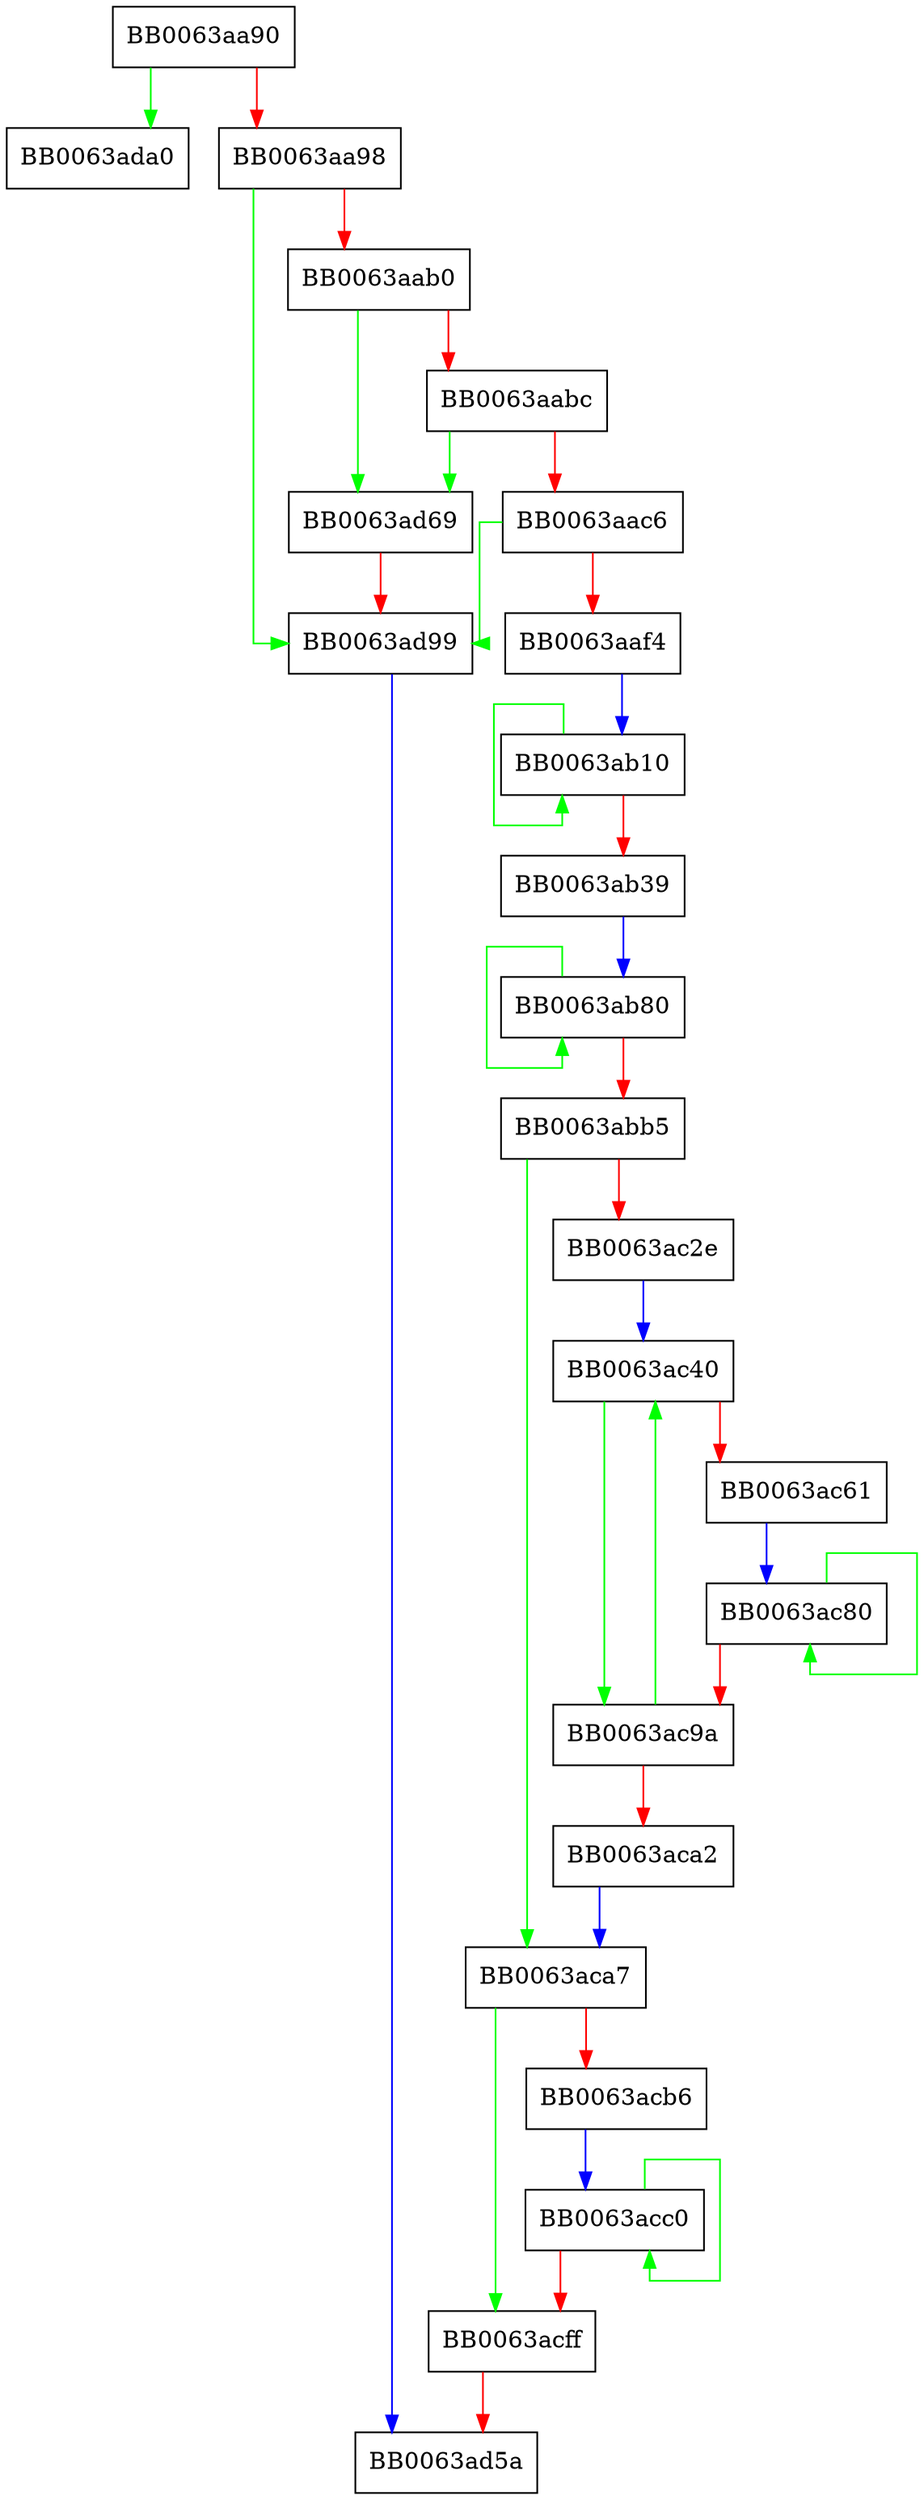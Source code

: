digraph RSA_padding_check_PKCS1_type_2 {
  node [shape="box"];
  graph [splines=ortho];
  BB0063aa90 -> BB0063ada0 [color="green"];
  BB0063aa90 -> BB0063aa98 [color="red"];
  BB0063aa98 -> BB0063ad99 [color="green"];
  BB0063aa98 -> BB0063aab0 [color="red"];
  BB0063aab0 -> BB0063ad69 [color="green"];
  BB0063aab0 -> BB0063aabc [color="red"];
  BB0063aabc -> BB0063ad69 [color="green"];
  BB0063aabc -> BB0063aac6 [color="red"];
  BB0063aac6 -> BB0063ad99 [color="green"];
  BB0063aac6 -> BB0063aaf4 [color="red"];
  BB0063aaf4 -> BB0063ab10 [color="blue"];
  BB0063ab10 -> BB0063ab10 [color="green"];
  BB0063ab10 -> BB0063ab39 [color="red"];
  BB0063ab39 -> BB0063ab80 [color="blue"];
  BB0063ab80 -> BB0063ab80 [color="green"];
  BB0063ab80 -> BB0063abb5 [color="red"];
  BB0063abb5 -> BB0063aca7 [color="green"];
  BB0063abb5 -> BB0063ac2e [color="red"];
  BB0063ac2e -> BB0063ac40 [color="blue"];
  BB0063ac40 -> BB0063ac9a [color="green"];
  BB0063ac40 -> BB0063ac61 [color="red"];
  BB0063ac61 -> BB0063ac80 [color="blue"];
  BB0063ac80 -> BB0063ac80 [color="green"];
  BB0063ac80 -> BB0063ac9a [color="red"];
  BB0063ac9a -> BB0063ac40 [color="green"];
  BB0063ac9a -> BB0063aca2 [color="red"];
  BB0063aca2 -> BB0063aca7 [color="blue"];
  BB0063aca7 -> BB0063acff [color="green"];
  BB0063aca7 -> BB0063acb6 [color="red"];
  BB0063acb6 -> BB0063acc0 [color="blue"];
  BB0063acc0 -> BB0063acc0 [color="green"];
  BB0063acc0 -> BB0063acff [color="red"];
  BB0063acff -> BB0063ad5a [color="red"];
  BB0063ad69 -> BB0063ad99 [color="red"];
  BB0063ad99 -> BB0063ad5a [color="blue"];
}